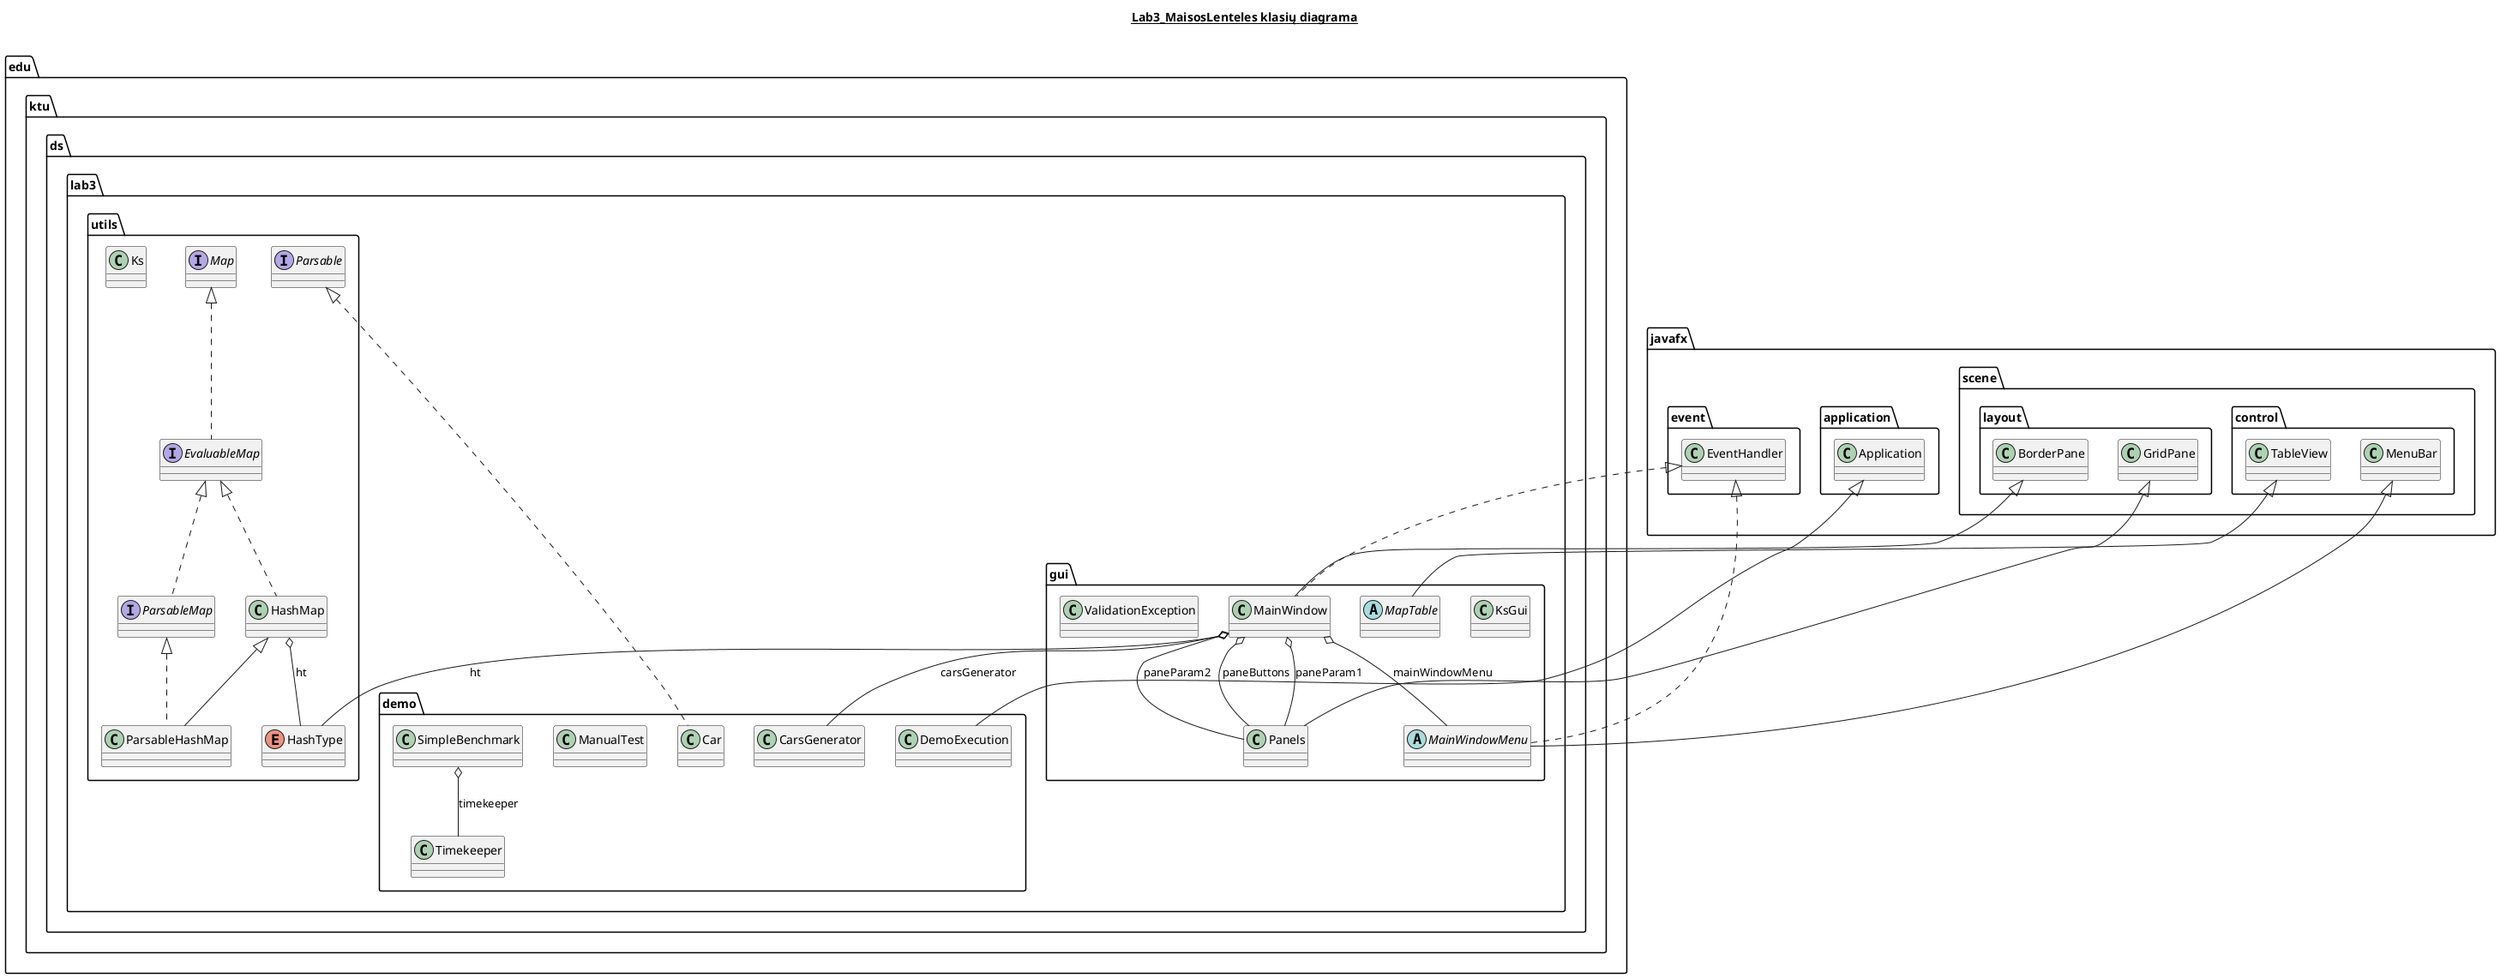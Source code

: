 @startuml

title __Lab3_MaisosLenteles klasių diagrama__\n

  namespace edu.ktu.ds.lab3.demo {
    class edu.ktu.ds.lab3.demo.Car {
    }
  }
  

  namespace edu.ktu.ds.lab3.demo {
    class edu.ktu.ds.lab3.demo.CarsGenerator {
    }
  }
  

  namespace edu.ktu.ds.lab3.demo {
    class edu.ktu.ds.lab3.demo.DemoExecution {
    }
  }
  

  namespace edu.ktu.ds.lab3.demo {
    class edu.ktu.ds.lab3.demo.ManualTest {
    }
  }
  

  namespace edu.ktu.ds.lab3.demo {
    class edu.ktu.ds.lab3.demo.SimpleBenchmark {
    }
  }
  

  namespace edu.ktu.ds.lab3.demo {
    class edu.ktu.ds.lab3.demo.Timekeeper {
    }
  }
  

  namespace edu.ktu.ds.lab3.gui {
    class edu.ktu.ds.lab3.gui.KsGui {
    }
  }
  

  namespace edu.ktu.ds.lab3.gui {
    class edu.ktu.ds.lab3.gui.MainWindow {
    }
  }
  

  namespace edu.ktu.ds.lab3.gui {
    abstract class edu.ktu.ds.lab3.gui.MainWindowMenu {
    }
  }
  

  namespace edu.ktu.ds.lab3.gui {
    abstract class edu.ktu.ds.lab3.gui.MapTable {
    }
  }
  

  namespace edu.ktu.ds.lab3.gui {
    class edu.ktu.ds.lab3.gui.Panels {
    }
  }
  

  namespace edu.ktu.ds.lab3.gui {
    class edu.ktu.ds.lab3.gui.ValidationException {
    }
  }
  

  namespace edu.ktu.ds.lab3.utils {
    interface edu.ktu.ds.lab3.utils.EvaluableMap {
    }
  }
  

  namespace edu.ktu.ds.lab3.utils {
    class edu.ktu.ds.lab3.utils.HashMap {
    }
  }
  

  namespace edu.ktu.ds.lab3.utils {
    enum HashType {
    }
  }
  

  namespace edu.ktu.ds.lab3.utils {
    class edu.ktu.ds.lab3.utils.Ks {
    }
  }
  

  namespace edu.ktu.ds.lab3.utils {
    interface edu.ktu.ds.lab3.utils.Map {
    }
  }
  

  namespace edu.ktu.ds.lab3.utils {
    interface edu.ktu.ds.lab3.utils.Parsable {
    }
  }
  

  namespace edu.ktu.ds.lab3.utils {
    class edu.ktu.ds.lab3.utils.ParsableHashMap {
    }
  }
  

  namespace edu.ktu.ds.lab3.utils {
    interface edu.ktu.ds.lab3.utils.ParsableMap {
    }
  }
  

  edu.ktu.ds.lab3.demo.Car .up.|> edu.ktu.ds.lab3.utils.Parsable
  edu.ktu.ds.lab3.demo.DemoExecution -up-|> javafx.application.Application
  edu.ktu.ds.lab3.demo.SimpleBenchmark o-- edu.ktu.ds.lab3.demo.Timekeeper : timekeeper
  edu.ktu.ds.lab3.gui.MainWindow .up.|> javafx.event.EventHandler
  edu.ktu.ds.lab3.gui.MainWindow -up-|> javafx.scene.layout.BorderPane
  edu.ktu.ds.lab3.gui.MainWindow o-- edu.ktu.ds.lab3.demo.CarsGenerator : carsGenerator
  edu.ktu.ds.lab3.gui.MainWindow o-- edu.ktu.ds.lab3.utils.HashType : ht
  edu.ktu.ds.lab3.gui.MainWindow o-- edu.ktu.ds.lab3.gui.MainWindowMenu : mainWindowMenu
  edu.ktu.ds.lab3.gui.MainWindow o-- edu.ktu.ds.lab3.gui.Panels : paneButtons
  edu.ktu.ds.lab3.gui.MainWindow o-- edu.ktu.ds.lab3.gui.Panels : paneParam1
  edu.ktu.ds.lab3.gui.MainWindow o-- edu.ktu.ds.lab3.gui.Panels : paneParam2
  edu.ktu.ds.lab3.gui.MainWindowMenu .up.|> javafx.event.EventHandler
  edu.ktu.ds.lab3.gui.MainWindowMenu -up-|> javafx.scene.control.MenuBar
  edu.ktu.ds.lab3.gui.MapTable -up-|> javafx.scene.control.TableView
  edu.ktu.ds.lab3.gui.Panels -up-|> javafx.scene.layout.GridPane
  edu.ktu.ds.lab3.utils.EvaluableMap .up.|> edu.ktu.ds.lab3.utils.Map
  edu.ktu.ds.lab3.utils.ParsableMap .up.|> edu.ktu.ds.lab3.utils.EvaluableMap
  edu.ktu.ds.lab3.utils.HashMap .up.|> edu.ktu.ds.lab3.utils.EvaluableMap
  edu.ktu.ds.lab3.utils.HashMap o-- edu.ktu.ds.lab3.utils.HashType : ht
  edu.ktu.ds.lab3.utils.ParsableHashMap .up.|> edu.ktu.ds.lab3.utils.ParsableMap
  edu.ktu.ds.lab3.utils.ParsableHashMap -up-|> edu.ktu.ds.lab3.utils.HashMap

@enduml
